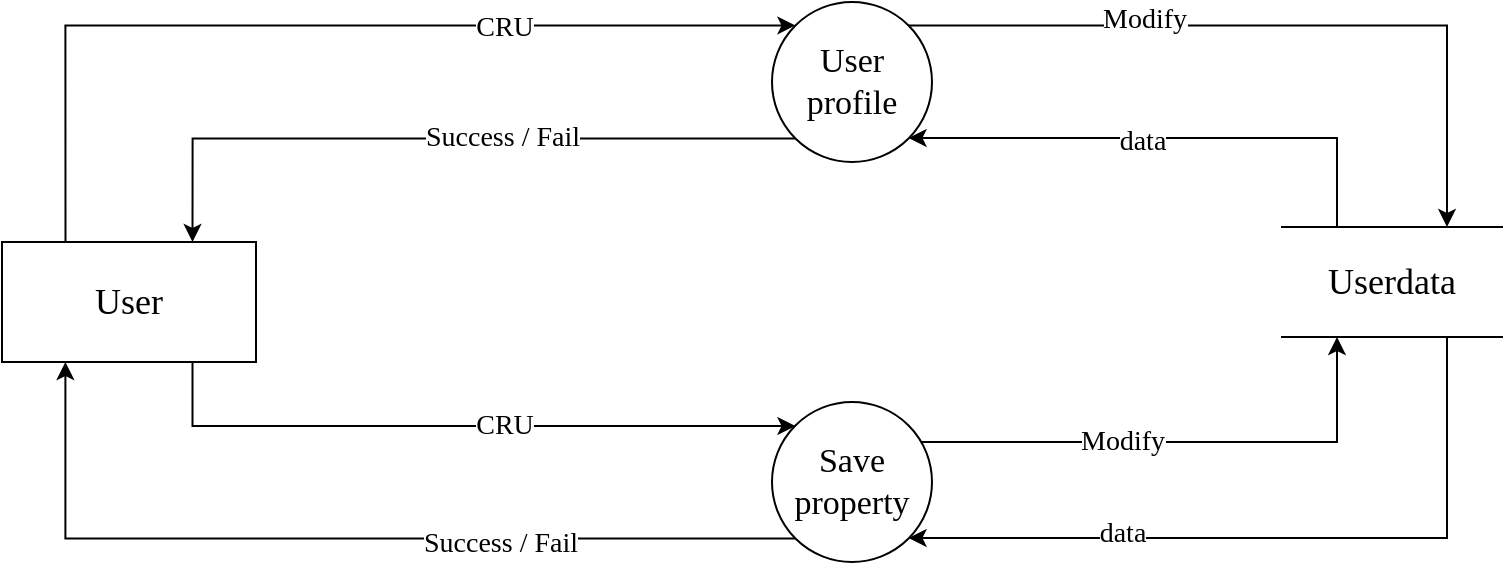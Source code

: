 <mxfile version="17.1.3" type="google"><diagram id="l4jw7ofvsxCiUFuqmc0Y" name="Page-1"><mxGraphModel grid="1" gridSize="10" guides="1" tooltips="1" connect="1" arrows="1" page="1" fold="1" pageScale="1" pageWidth="827" pageHeight="1169" math="0" shadow="0"><root><mxCell id="0"/><mxCell id="1" parent="0"/><mxCell id="PFQm0evgJFTQ_2A_DGm4-1" value="&lt;span style=&quot;font-size: 18px&quot;&gt;User&lt;/span&gt;" style="rounded=0;whiteSpace=wrap;html=1;fontFamily=Times New Roman;" parent="1" vertex="1"><mxGeometry x="40" y="190" width="127" height="60" as="geometry"/></mxCell><mxCell id="PFQm0evgJFTQ_2A_DGm4-2" style="edgeStyle=orthogonalEdgeStyle;rounded=0;orthogonalLoop=1;jettySize=auto;html=1;exitX=1;exitY=0;exitDx=0;exitDy=0;entryX=0.75;entryY=0;entryDx=0;entryDy=0;fontSize=17;elbow=vertical;fontFamily=Times New Roman;" parent="1" source="PFQm0evgJFTQ_2A_DGm4-6" target="PFQm0evgJFTQ_2A_DGm4-13" edge="1"><mxGeometry relative="1" as="geometry"/></mxCell><mxCell id="PFQm0evgJFTQ_2A_DGm4-3" value="Modify" style="edgeLabel;html=1;align=center;verticalAlign=middle;resizable=0;points=[];fontSize=14;fontFamily=Times New Roman;" parent="PFQm0evgJFTQ_2A_DGm4-2" connectable="0" vertex="1"><mxGeometry x="-0.27" y="3" relative="1" as="geometry"><mxPoint x="-18" as="offset"/></mxGeometry></mxCell><mxCell id="PFQm0evgJFTQ_2A_DGm4-4" style="edgeStyle=orthogonalEdgeStyle;rounded=0;orthogonalLoop=1;jettySize=auto;html=1;exitX=0;exitY=1;exitDx=0;exitDy=0;entryX=0.75;entryY=0;entryDx=0;entryDy=0;fontSize=17;startArrow=none;startFill=0;endArrow=classic;endFill=1;elbow=vertical;fontFamily=Times New Roman;" parent="1" source="PFQm0evgJFTQ_2A_DGm4-6" target="PFQm0evgJFTQ_2A_DGm4-1" edge="1"><mxGeometry relative="1" as="geometry"><mxPoint x="290" y="389" as="targetPoint"/></mxGeometry></mxCell><mxCell id="PFQm0evgJFTQ_2A_DGm4-5" value="Success / Fail" style="edgeLabel;html=1;align=center;verticalAlign=middle;resizable=0;points=[];fontSize=14;fontFamily=Times New Roman;" parent="PFQm0evgJFTQ_2A_DGm4-4" connectable="0" vertex="1"><mxGeometry x="-0.716" y="3" relative="1" as="geometry"><mxPoint x="-97" y="-4" as="offset"/></mxGeometry></mxCell><mxCell id="PFQm0evgJFTQ_2A_DGm4-6" value="&lt;p&gt;&lt;span style=&quot;font-size: 17px&quot;&gt;User profile&lt;/span&gt;&lt;/p&gt;" style="ellipse;whiteSpace=wrap;html=1;aspect=fixed;shadow=0;sketch=0;rotation=0;fontFamily=Times New Roman;" parent="1" vertex="1"><mxGeometry x="425" y="70" width="80" height="80" as="geometry"/></mxCell><mxCell id="PFQm0evgJFTQ_2A_DGm4-7" style="edgeStyle=elbowEdgeStyle;rounded=0;orthogonalLoop=1;jettySize=auto;html=1;exitX=0.25;exitY=0;exitDx=0;exitDy=0;entryX=1;entryY=1;entryDx=0;entryDy=0;fontSize=17;elbow=vertical;fontFamily=Times New Roman;" parent="1" source="PFQm0evgJFTQ_2A_DGm4-13" target="PFQm0evgJFTQ_2A_DGm4-6" edge="1"><mxGeometry relative="1" as="geometry"><Array as="points"><mxPoint x="640" y="138"/></Array></mxGeometry></mxCell><mxCell id="PFQm0evgJFTQ_2A_DGm4-8" value="data" style="edgeLabel;html=1;align=center;verticalAlign=middle;resizable=0;points=[];fontSize=14;fontFamily=Times New Roman;" parent="PFQm0evgJFTQ_2A_DGm4-7" connectable="0" vertex="1"><mxGeometry x="0.185" y="-2" relative="1" as="geometry"><mxPoint x="11" y="4" as="offset"/></mxGeometry></mxCell><mxCell id="PFQm0evgJFTQ_2A_DGm4-11" style="edgeStyle=elbowEdgeStyle;rounded=0;orthogonalLoop=1;jettySize=auto;elbow=vertical;html=1;exitX=0.75;exitY=1;exitDx=0;exitDy=0;entryX=1;entryY=1;entryDx=0;entryDy=0;fontSize=17;fontFamily=Times New Roman;" parent="1" source="PFQm0evgJFTQ_2A_DGm4-13" target="PFQm0evgJFTQ_2A_DGm4-23" edge="1"><mxGeometry relative="1" as="geometry"><Array as="points"><mxPoint x="681" y="338"/></Array></mxGeometry></mxCell><mxCell id="PFQm0evgJFTQ_2A_DGm4-12" value="data" style="edgeLabel;html=1;align=center;verticalAlign=middle;resizable=0;points=[];fontSize=14;fontFamily=Times New Roman;" parent="PFQm0evgJFTQ_2A_DGm4-11" connectable="0" vertex="1"><mxGeometry x="0.611" y="-2" relative="1" as="geometry"><mxPoint x="35" as="offset"/></mxGeometry></mxCell><mxCell id="PFQm0evgJFTQ_2A_DGm4-13" value="&lt;font style=&quot;font-size: 18px&quot;&gt;Userdata&lt;/font&gt;" style="shape=partialRectangle;whiteSpace=wrap;html=1;left=0;right=0;fillColor=default;rounded=0;shadow=0;glass=0;sketch=0;fontFamily=Times New Roman;fontSize=16;gradientColor=none;" parent="1" vertex="1"><mxGeometry x="680" y="182.5" width="110" height="55" as="geometry"/></mxCell><mxCell id="PFQm0evgJFTQ_2A_DGm4-19" style="edgeStyle=elbowEdgeStyle;rounded=0;orthogonalLoop=1;jettySize=auto;elbow=vertical;html=1;entryX=0.25;entryY=1;entryDx=0;entryDy=0;fontSize=17;fontFamily=Times New Roman;" parent="1" source="PFQm0evgJFTQ_2A_DGm4-23" target="PFQm0evgJFTQ_2A_DGm4-13" edge="1"><mxGeometry relative="1" as="geometry"><Array as="points"><mxPoint x="705" y="290"/></Array></mxGeometry></mxCell><mxCell id="PFQm0evgJFTQ_2A_DGm4-20" value="Modify" style="edgeLabel;html=1;align=center;verticalAlign=middle;resizable=0;points=[];fontSize=14;fontFamily=Times New Roman;" parent="PFQm0evgJFTQ_2A_DGm4-19" connectable="0" vertex="1"><mxGeometry x="-0.609" relative="1" as="geometry"><mxPoint x="49" as="offset"/></mxGeometry></mxCell><mxCell id="PFQm0evgJFTQ_2A_DGm4-21" style="edgeStyle=orthogonalEdgeStyle;rounded=0;orthogonalLoop=1;jettySize=auto;html=1;exitX=0;exitY=1;exitDx=0;exitDy=0;entryX=0.25;entryY=1;entryDx=0;entryDy=0;fontSize=17;startArrow=none;startFill=0;endArrow=classic;endFill=1;fontFamily=Times New Roman;" parent="1" source="PFQm0evgJFTQ_2A_DGm4-23" target="PFQm0evgJFTQ_2A_DGm4-1" edge="1"><mxGeometry relative="1" as="geometry"><mxPoint x="290" y="389" as="targetPoint"/></mxGeometry></mxCell><mxCell id="PFQm0evgJFTQ_2A_DGm4-22" value="Success / Fail" style="edgeLabel;html=1;align=center;verticalAlign=middle;resizable=0;points=[];fontSize=14;fontFamily=Times New Roman;" parent="PFQm0evgJFTQ_2A_DGm4-21" connectable="0" vertex="1"><mxGeometry x="-0.367" y="2" relative="1" as="geometry"><mxPoint x="-4" as="offset"/></mxGeometry></mxCell><mxCell id="PFQm0evgJFTQ_2A_DGm4-23" value="&lt;p&gt;&lt;span style=&quot;font-size: 17px&quot;&gt;Save property&lt;/span&gt;&lt;/p&gt;" style="ellipse;whiteSpace=wrap;html=1;aspect=fixed;shadow=0;sketch=0;rotation=0;fontFamily=Times New Roman;" parent="1" vertex="1"><mxGeometry x="425" y="270" width="80" height="80" as="geometry"/></mxCell><mxCell id="PFQm0evgJFTQ_2A_DGm4-24" style="edgeStyle=orthogonalEdgeStyle;rounded=0;orthogonalLoop=1;jettySize=auto;html=1;entryX=0;entryY=0;entryDx=0;entryDy=0;fontSize=17;startArrow=none;startFill=0;endArrow=classic;endFill=1;exitX=0.25;exitY=0;exitDx=0;exitDy=0;fontFamily=Times New Roman;" parent="1" source="PFQm0evgJFTQ_2A_DGm4-1" target="PFQm0evgJFTQ_2A_DGm4-6" edge="1"><mxGeometry relative="1" as="geometry"><Array as="points"><mxPoint x="72" y="82"/></Array><mxPoint x="210" y="359" as="sourcePoint"/></mxGeometry></mxCell><mxCell id="PFQm0evgJFTQ_2A_DGm4-25" value="&lt;span style=&quot;font-size: 14px&quot;&gt;CRU&lt;/span&gt;" style="edgeLabel;html=1;align=center;verticalAlign=middle;resizable=0;points=[];fontSize=17;fontFamily=Times New Roman;" parent="PFQm0evgJFTQ_2A_DGm4-24" connectable="0" vertex="1"><mxGeometry x="0.701" relative="1" as="geometry"><mxPoint x="-75" as="offset"/></mxGeometry></mxCell><mxCell id="PFQm0evgJFTQ_2A_DGm4-28" style="edgeStyle=elbowEdgeStyle;rounded=0;orthogonalLoop=1;jettySize=auto;html=1;entryX=0;entryY=0;entryDx=0;entryDy=0;fontSize=17;startArrow=none;startFill=0;endArrow=classic;endFill=1;exitX=0.75;exitY=1;exitDx=0;exitDy=0;elbow=vertical;fontFamily=Times New Roman;" parent="1" source="PFQm0evgJFTQ_2A_DGm4-1" target="PFQm0evgJFTQ_2A_DGm4-23" edge="1"><mxGeometry relative="1" as="geometry"><Array as="points"><mxPoint x="200" y="282"/></Array><mxPoint x="210" y="359" as="sourcePoint"/></mxGeometry></mxCell><mxCell id="PFQm0evgJFTQ_2A_DGm4-29" value="CRU" style="edgeLabel;html=1;align=center;verticalAlign=middle;resizable=0;points=[];fontSize=14;fontFamily=Times New Roman;" parent="PFQm0evgJFTQ_2A_DGm4-28" connectable="0" vertex="1"><mxGeometry x="0.536" relative="1" as="geometry"><mxPoint x="-69" as="offset"/></mxGeometry></mxCell></root></mxGraphModel></diagram></mxfile>